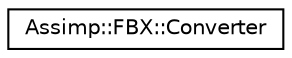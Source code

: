 digraph "Graphical Class Hierarchy"
{
  edge [fontname="Helvetica",fontsize="10",labelfontname="Helvetica",labelfontsize="10"];
  node [fontname="Helvetica",fontsize="10",shape=record];
  rankdir="LR";
  Node1 [label="Assimp::FBX::Converter",height=0.2,width=0.4,color="black", fillcolor="white", style="filled",URL="$class_assimp_1_1_f_b_x_1_1_converter.html"];
}
